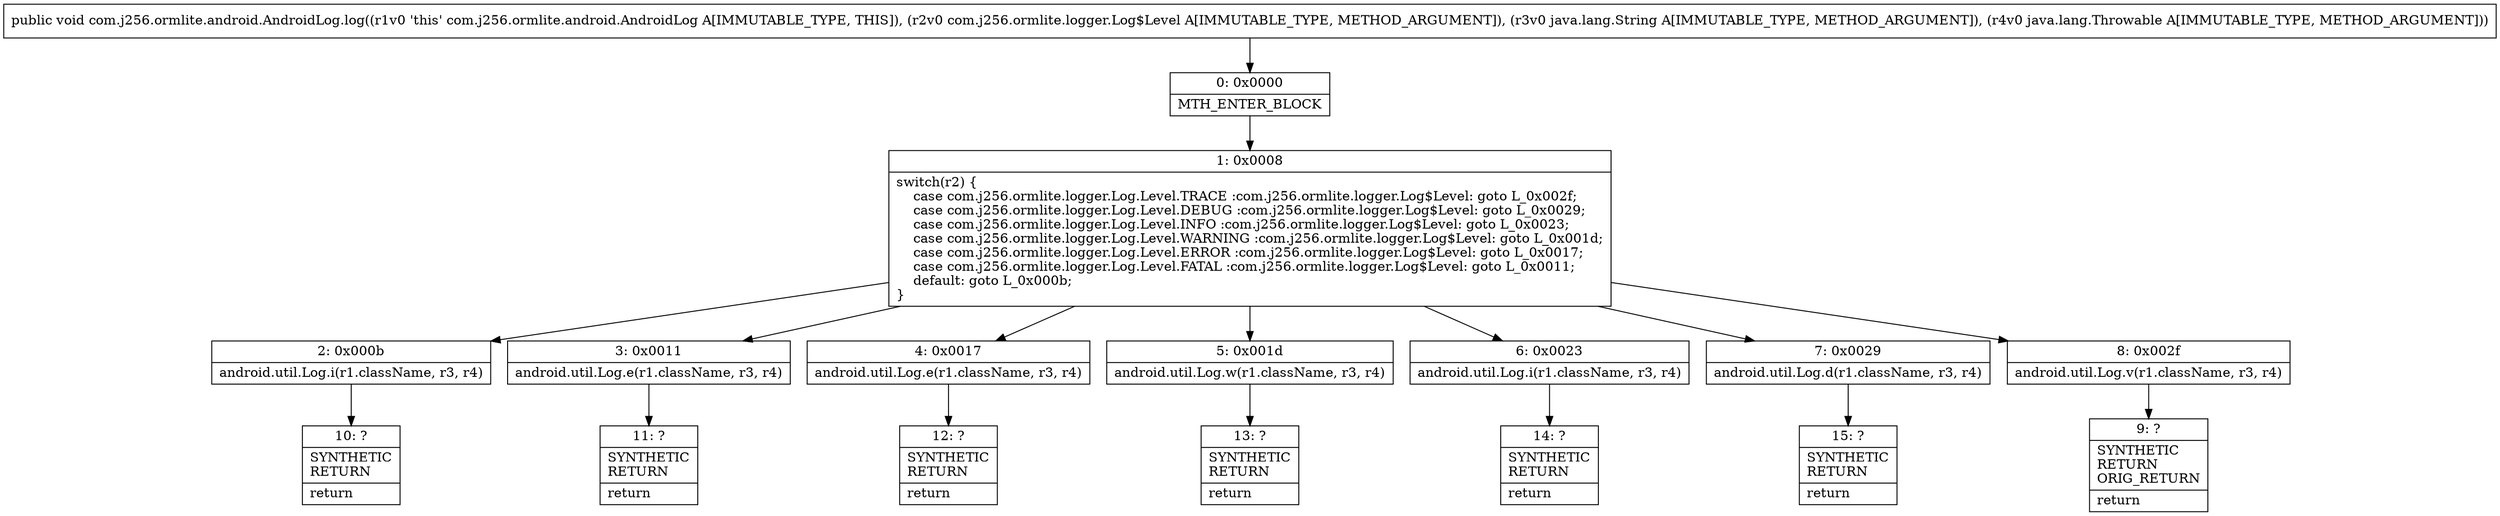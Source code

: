 digraph "CFG forcom.j256.ormlite.android.AndroidLog.log(Lcom\/j256\/ormlite\/logger\/Log$Level;Ljava\/lang\/String;Ljava\/lang\/Throwable;)V" {
Node_0 [shape=record,label="{0\:\ 0x0000|MTH_ENTER_BLOCK\l}"];
Node_1 [shape=record,label="{1\:\ 0x0008|switch(r2) \{\l    case com.j256.ormlite.logger.Log.Level.TRACE :com.j256.ormlite.logger.Log$Level: goto L_0x002f;\l    case com.j256.ormlite.logger.Log.Level.DEBUG :com.j256.ormlite.logger.Log$Level: goto L_0x0029;\l    case com.j256.ormlite.logger.Log.Level.INFO :com.j256.ormlite.logger.Log$Level: goto L_0x0023;\l    case com.j256.ormlite.logger.Log.Level.WARNING :com.j256.ormlite.logger.Log$Level: goto L_0x001d;\l    case com.j256.ormlite.logger.Log.Level.ERROR :com.j256.ormlite.logger.Log$Level: goto L_0x0017;\l    case com.j256.ormlite.logger.Log.Level.FATAL :com.j256.ormlite.logger.Log$Level: goto L_0x0011;\l    default: goto L_0x000b;\l\}\l}"];
Node_2 [shape=record,label="{2\:\ 0x000b|android.util.Log.i(r1.className, r3, r4)\l}"];
Node_3 [shape=record,label="{3\:\ 0x0011|android.util.Log.e(r1.className, r3, r4)\l}"];
Node_4 [shape=record,label="{4\:\ 0x0017|android.util.Log.e(r1.className, r3, r4)\l}"];
Node_5 [shape=record,label="{5\:\ 0x001d|android.util.Log.w(r1.className, r3, r4)\l}"];
Node_6 [shape=record,label="{6\:\ 0x0023|android.util.Log.i(r1.className, r3, r4)\l}"];
Node_7 [shape=record,label="{7\:\ 0x0029|android.util.Log.d(r1.className, r3, r4)\l}"];
Node_8 [shape=record,label="{8\:\ 0x002f|android.util.Log.v(r1.className, r3, r4)\l}"];
Node_9 [shape=record,label="{9\:\ ?|SYNTHETIC\lRETURN\lORIG_RETURN\l|return\l}"];
Node_10 [shape=record,label="{10\:\ ?|SYNTHETIC\lRETURN\l|return\l}"];
Node_11 [shape=record,label="{11\:\ ?|SYNTHETIC\lRETURN\l|return\l}"];
Node_12 [shape=record,label="{12\:\ ?|SYNTHETIC\lRETURN\l|return\l}"];
Node_13 [shape=record,label="{13\:\ ?|SYNTHETIC\lRETURN\l|return\l}"];
Node_14 [shape=record,label="{14\:\ ?|SYNTHETIC\lRETURN\l|return\l}"];
Node_15 [shape=record,label="{15\:\ ?|SYNTHETIC\lRETURN\l|return\l}"];
MethodNode[shape=record,label="{public void com.j256.ormlite.android.AndroidLog.log((r1v0 'this' com.j256.ormlite.android.AndroidLog A[IMMUTABLE_TYPE, THIS]), (r2v0 com.j256.ormlite.logger.Log$Level A[IMMUTABLE_TYPE, METHOD_ARGUMENT]), (r3v0 java.lang.String A[IMMUTABLE_TYPE, METHOD_ARGUMENT]), (r4v0 java.lang.Throwable A[IMMUTABLE_TYPE, METHOD_ARGUMENT])) }"];
MethodNode -> Node_0;
Node_0 -> Node_1;
Node_1 -> Node_2;
Node_1 -> Node_3;
Node_1 -> Node_4;
Node_1 -> Node_5;
Node_1 -> Node_6;
Node_1 -> Node_7;
Node_1 -> Node_8;
Node_2 -> Node_10;
Node_3 -> Node_11;
Node_4 -> Node_12;
Node_5 -> Node_13;
Node_6 -> Node_14;
Node_7 -> Node_15;
Node_8 -> Node_9;
}

